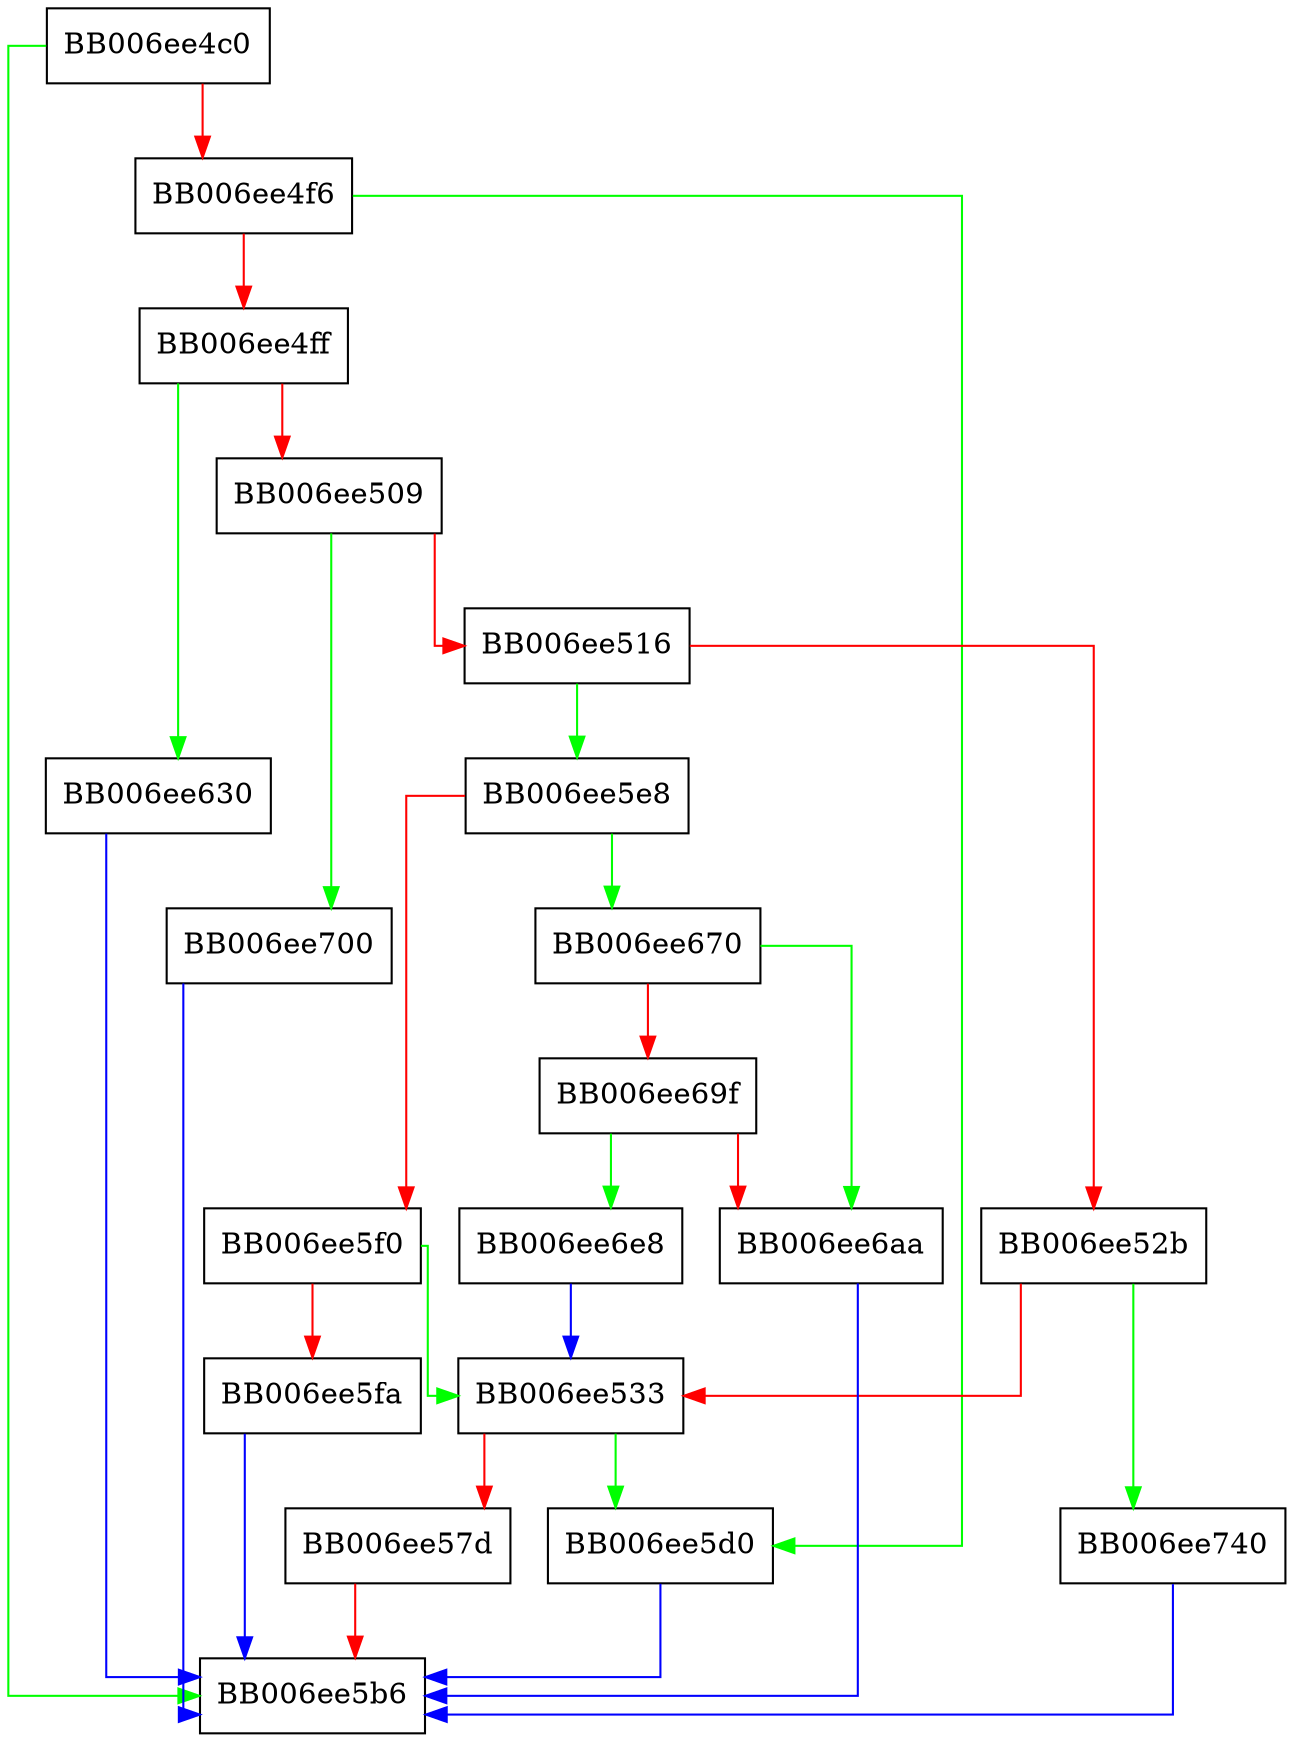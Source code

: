 digraph ed25519_digest_sign {
  node [shape="box"];
  graph [splines=ortho];
  BB006ee4c0 -> BB006ee5b6 [color="green"];
  BB006ee4c0 -> BB006ee4f6 [color="red"];
  BB006ee4f6 -> BB006ee5d0 [color="green"];
  BB006ee4f6 -> BB006ee4ff [color="red"];
  BB006ee4ff -> BB006ee630 [color="green"];
  BB006ee4ff -> BB006ee509 [color="red"];
  BB006ee509 -> BB006ee700 [color="green"];
  BB006ee509 -> BB006ee516 [color="red"];
  BB006ee516 -> BB006ee5e8 [color="green"];
  BB006ee516 -> BB006ee52b [color="red"];
  BB006ee52b -> BB006ee740 [color="green"];
  BB006ee52b -> BB006ee533 [color="red"];
  BB006ee533 -> BB006ee5d0 [color="green"];
  BB006ee533 -> BB006ee57d [color="red"];
  BB006ee57d -> BB006ee5b6 [color="red"];
  BB006ee5d0 -> BB006ee5b6 [color="blue"];
  BB006ee5e8 -> BB006ee670 [color="green"];
  BB006ee5e8 -> BB006ee5f0 [color="red"];
  BB006ee5f0 -> BB006ee533 [color="green"];
  BB006ee5f0 -> BB006ee5fa [color="red"];
  BB006ee5fa -> BB006ee5b6 [color="blue"];
  BB006ee630 -> BB006ee5b6 [color="blue"];
  BB006ee670 -> BB006ee6aa [color="green"];
  BB006ee670 -> BB006ee69f [color="red"];
  BB006ee69f -> BB006ee6e8 [color="green"];
  BB006ee69f -> BB006ee6aa [color="red"];
  BB006ee6aa -> BB006ee5b6 [color="blue"];
  BB006ee6e8 -> BB006ee533 [color="blue"];
  BB006ee700 -> BB006ee5b6 [color="blue"];
  BB006ee740 -> BB006ee5b6 [color="blue"];
}